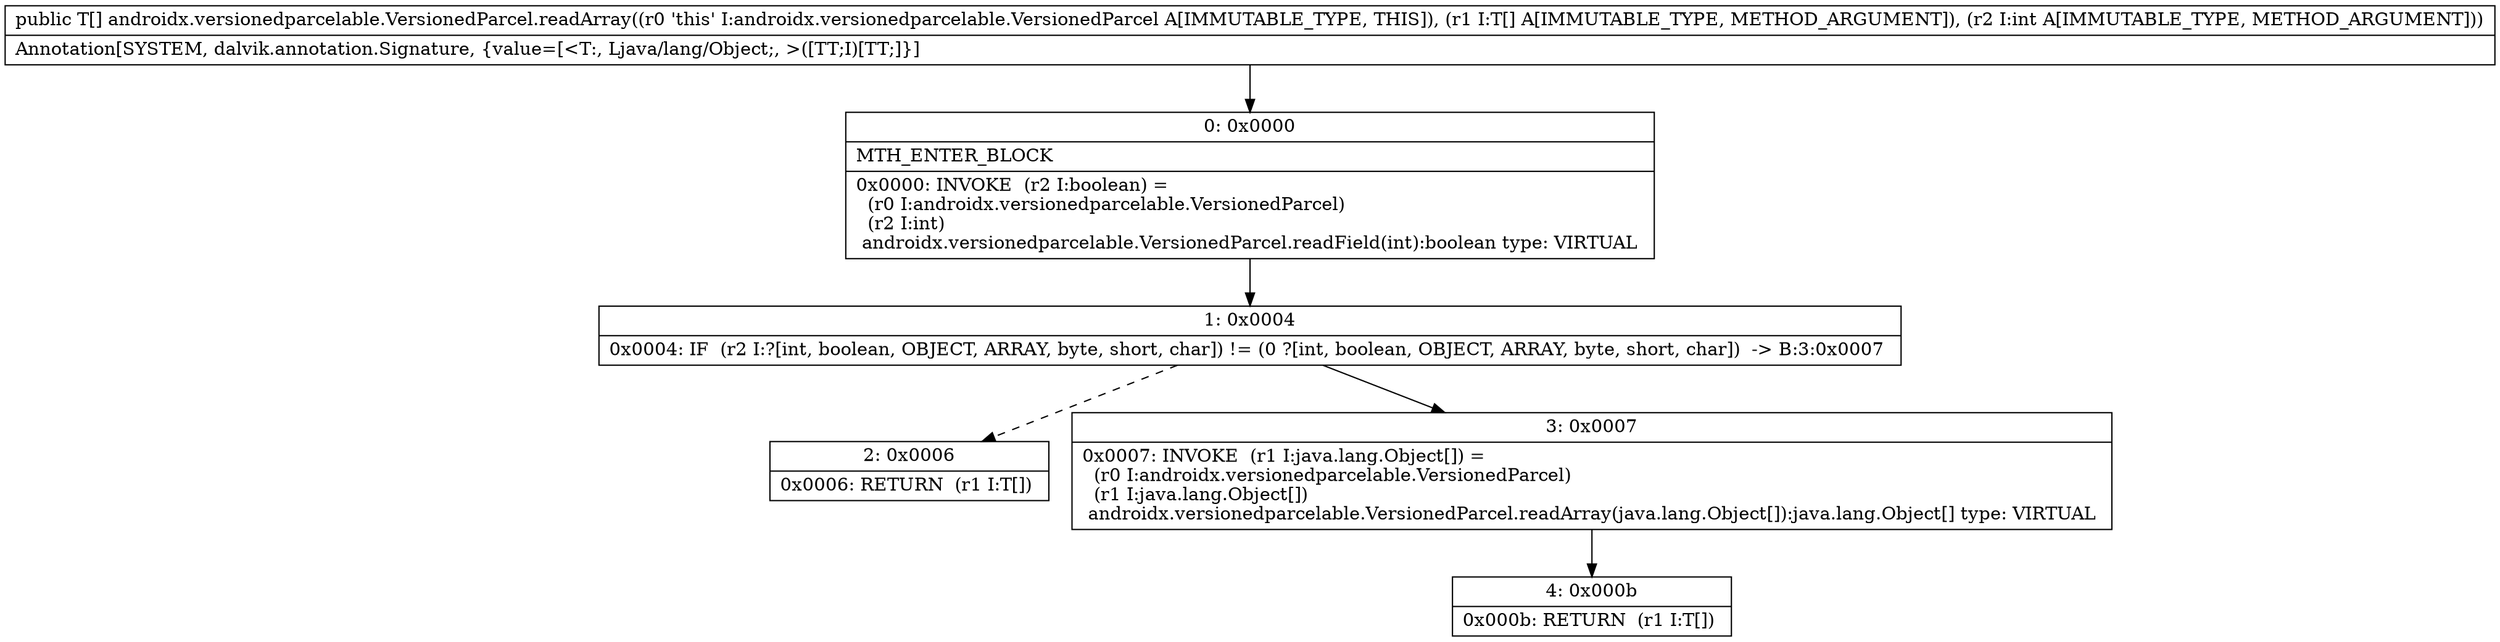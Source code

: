 digraph "CFG forandroidx.versionedparcelable.VersionedParcel.readArray([Ljava\/lang\/Object;I)[Ljava\/lang\/Object;" {
Node_0 [shape=record,label="{0\:\ 0x0000|MTH_ENTER_BLOCK\l|0x0000: INVOKE  (r2 I:boolean) = \l  (r0 I:androidx.versionedparcelable.VersionedParcel)\l  (r2 I:int)\l androidx.versionedparcelable.VersionedParcel.readField(int):boolean type: VIRTUAL \l}"];
Node_1 [shape=record,label="{1\:\ 0x0004|0x0004: IF  (r2 I:?[int, boolean, OBJECT, ARRAY, byte, short, char]) != (0 ?[int, boolean, OBJECT, ARRAY, byte, short, char])  \-\> B:3:0x0007 \l}"];
Node_2 [shape=record,label="{2\:\ 0x0006|0x0006: RETURN  (r1 I:T[]) \l}"];
Node_3 [shape=record,label="{3\:\ 0x0007|0x0007: INVOKE  (r1 I:java.lang.Object[]) = \l  (r0 I:androidx.versionedparcelable.VersionedParcel)\l  (r1 I:java.lang.Object[])\l androidx.versionedparcelable.VersionedParcel.readArray(java.lang.Object[]):java.lang.Object[] type: VIRTUAL \l}"];
Node_4 [shape=record,label="{4\:\ 0x000b|0x000b: RETURN  (r1 I:T[]) \l}"];
MethodNode[shape=record,label="{public T[] androidx.versionedparcelable.VersionedParcel.readArray((r0 'this' I:androidx.versionedparcelable.VersionedParcel A[IMMUTABLE_TYPE, THIS]), (r1 I:T[] A[IMMUTABLE_TYPE, METHOD_ARGUMENT]), (r2 I:int A[IMMUTABLE_TYPE, METHOD_ARGUMENT]))  | Annotation[SYSTEM, dalvik.annotation.Signature, \{value=[\<T:, Ljava\/lang\/Object;, \>([TT;I)[TT;]\}]\l}"];
MethodNode -> Node_0;
Node_0 -> Node_1;
Node_1 -> Node_2[style=dashed];
Node_1 -> Node_3;
Node_3 -> Node_4;
}

